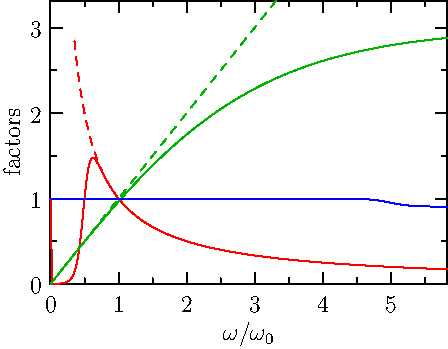import graph;
real T=250;
real dz=-.5;
real omega_1(int i) {
	return i==0 ? 1 : T/2/pi/i*(.5-.5*tanh(-(2*pi/T*i-.5)/0.1));
}

real _omega_1(int i) {
	return T/2/pi/i;
}


real omega(int i) {
	return 3*tanh(2*pi*i/T/3);
}

real _omega(int i) {
	return 2*pi*i/T;
}

real f(int i) {
	return exp(.1*(1.+tanh((2*pi*i/T-5)/.3))*dz);
}

guide g1,_g1,g2,_g2,g3;

for(int i=0;i<233;++i) {
	g1=g1--(i*2*pi/T, omega_1(i));
	if(i>13)
		_g1=_g1--(i*2*pi/T, _omega_1(i));
	g2=g2--(i*2*pi/T, omega(i));
	if(i<133)
		_g2=_g2--(i*2*pi/T, _omega(i));
	g3=g3--(i*2*pi/T, f(i));
}

picture p;
draw(p, _g1, red+dashed);
draw(p, g1, red);
draw(p, g2, .7*green);
draw(p, _g2, .7*green+dashed);
draw(p, g3, blue);
xaxis(p, "$\omega/\omega_0$", BottomTop, LeftTicks);
yaxis(p, "factors", LeftRight, RightTicks);
size(p, 7cm, 5cm, point(p, SW), point(p, NE));
add(p.fit());
